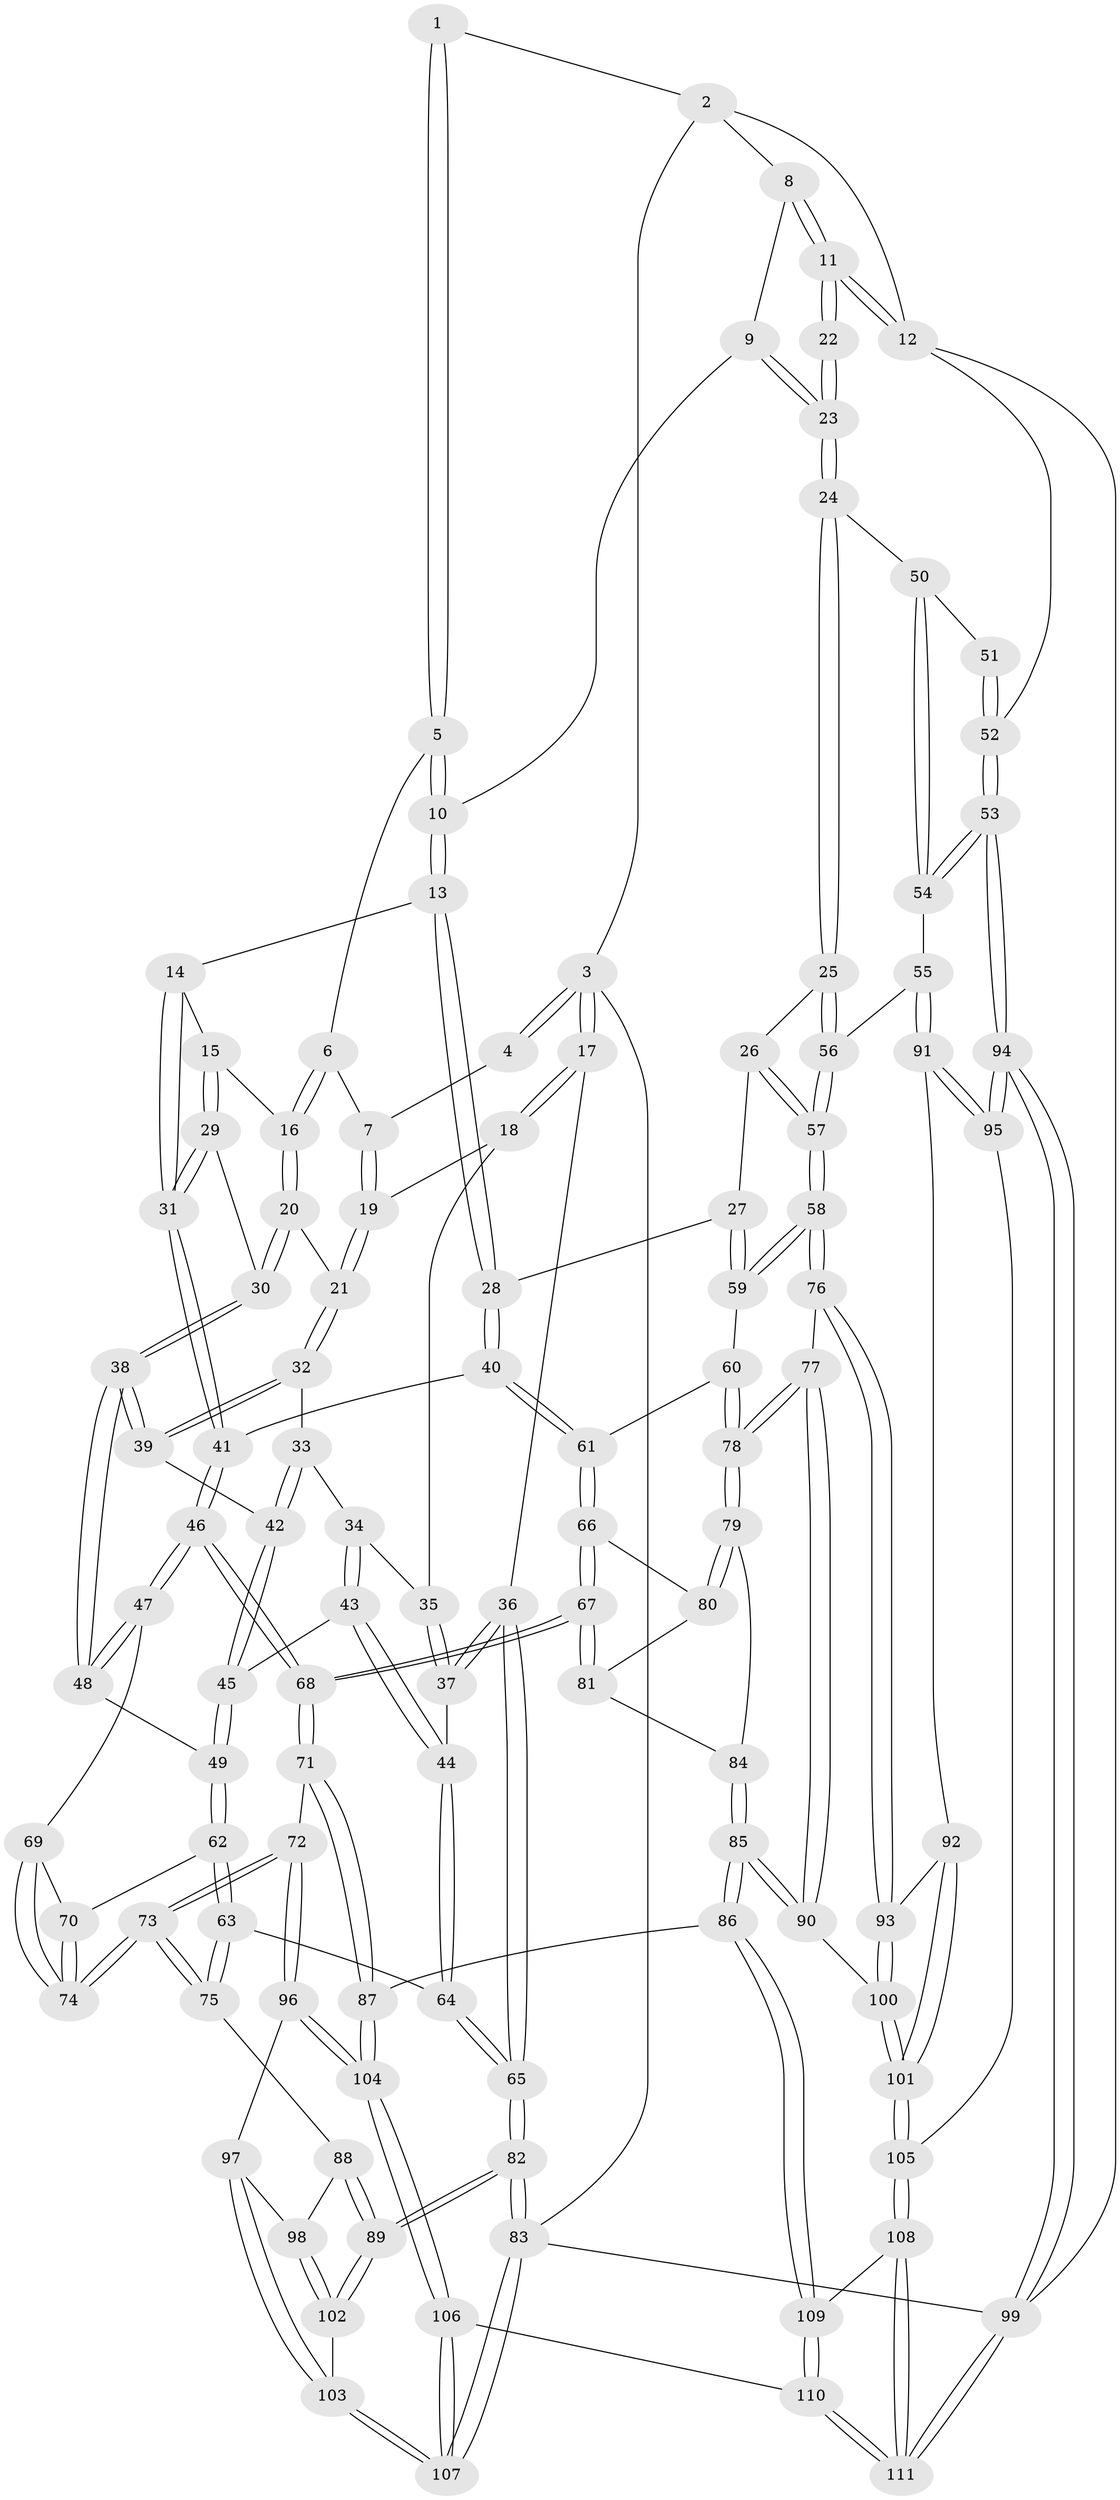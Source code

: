 // coarse degree distribution, {3: 0.5535714285714286, 4: 0.25, 5: 0.05357142857142857, 2: 0.125, 6: 0.017857142857142856}
// Generated by graph-tools (version 1.1) at 2025/54/03/04/25 22:54:22]
// undirected, 111 vertices, 274 edges
graph export_dot {
  node [color=gray90,style=filled];
  1 [pos="+0.49952037734704313+0"];
  2 [pos="+0.831517833766785+0"];
  3 [pos="+0+0"];
  4 [pos="+0.30498300875012835+0"];
  5 [pos="+0.4995596518975874+0"];
  6 [pos="+0.4677082463151737+0.026459266758419094"];
  7 [pos="+0.19443259622595463+0.16445135808072042"];
  8 [pos="+0.8724702770140949+0.08322633583060558"];
  9 [pos="+0.7476064513091578+0.18052107167071274"];
  10 [pos="+0.6676141099154043+0.18122362563995686"];
  11 [pos="+1+0.23420524671819865"];
  12 [pos="+1+0.24815397450408602"];
  13 [pos="+0.6150973250543307+0.3010326256669934"];
  14 [pos="+0.5052741568883363+0.2955114295854377"];
  15 [pos="+0.4501553755067969+0.2728781074656786"];
  16 [pos="+0.4154900618366762+0.2504697721372723"];
  17 [pos="+0+0"];
  18 [pos="+0.14324034245691109+0.19441107563655444"];
  19 [pos="+0.15744928299441732+0.1959317834903693"];
  20 [pos="+0.36796079291778055+0.27760039791786817"];
  21 [pos="+0.2535072805523709+0.28284161067870905"];
  22 [pos="+1+0.24387756836020388"];
  23 [pos="+0.83969285660393+0.3202661310182856"];
  24 [pos="+0.803311598284093+0.43364330050680494"];
  25 [pos="+0.79147547510901+0.4404102693385068"];
  26 [pos="+0.7543584090338894+0.4503548698302837"];
  27 [pos="+0.7204150190560218+0.4521528117482546"];
  28 [pos="+0.6423713707758867+0.4359122005707316"];
  29 [pos="+0.44801632998279217+0.3982785259808268"];
  30 [pos="+0.3964353251910692+0.3948003174364397"];
  31 [pos="+0.4734443524920278+0.4089431678532784"];
  32 [pos="+0.25335278929110155+0.31927839158773086"];
  33 [pos="+0.15566905337092735+0.39080067562200194"];
  34 [pos="+0.12979884181831314+0.394482134694657"];
  35 [pos="+0.10898424854133557+0.32996996605957096"];
  36 [pos="+0+0.42365121750460294"];
  37 [pos="+0+0.443558326485006"];
  38 [pos="+0.3418713291656038+0.4647215333703149"];
  39 [pos="+0.2543654396307826+0.33127100330111303"];
  40 [pos="+0.6102204574341804+0.4623246397329577"];
  41 [pos="+0.5344968305331185+0.47756736187719195"];
  42 [pos="+0.21254504757378806+0.41769282637180966"];
  43 [pos="+0.11989924538696636+0.49063168983232663"];
  44 [pos="+0.10725467090947327+0.4960697610857911"];
  45 [pos="+0.19173147495787954+0.48937109536161116"];
  46 [pos="+0.43471702742804874+0.5628470377601286"];
  47 [pos="+0.36275117329457907+0.518651812566814"];
  48 [pos="+0.3401048389450818+0.49866296058661297"];
  49 [pos="+0.2402926829960678+0.5198627007691419"];
  50 [pos="+0.8418676983740593+0.4464071044599573"];
  51 [pos="+0.9201360774213777+0.41334789219089074"];
  52 [pos="+1+0.5363728573253574"];
  53 [pos="+1+0.5389402773429741"];
  54 [pos="+1+0.5649363120266151"];
  55 [pos="+0.9013903209134029+0.6450873669454112"];
  56 [pos="+0.866543938439617+0.6416457229627565"];
  57 [pos="+0.7940487409557395+0.6610978502236222"];
  58 [pos="+0.7708902487944361+0.6757054664282406"];
  59 [pos="+0.7170043698917314+0.6129434605823252"];
  60 [pos="+0.6433607785294317+0.6079502354375733"];
  61 [pos="+0.6201876461599776+0.5958117804630954"];
  62 [pos="+0.22989235750881418+0.591961308627677"];
  63 [pos="+0.13251865395578777+0.6539035587851504"];
  64 [pos="+0.08528535753858629+0.6250180624042656"];
  65 [pos="+0+0.7263562304156685"];
  66 [pos="+0.6158524887246951+0.6013481764620998"];
  67 [pos="+0.4546206437373492+0.6727777250577908"];
  68 [pos="+0.4459788081062435+0.6750301698887943"];
  69 [pos="+0.308492259722015+0.6014127314627494"];
  70 [pos="+0.23761208753729063+0.6012246802365409"];
  71 [pos="+0.4206729434486723+0.7523467167641006"];
  72 [pos="+0.36946349355383856+0.7554362957650346"];
  73 [pos="+0.3009861457032282+0.7063962770262883"];
  74 [pos="+0.30056623522656956+0.7053749311445456"];
  75 [pos="+0.1572807023953287+0.7051988486780899"];
  76 [pos="+0.7508221830977099+0.7123929895606251"];
  77 [pos="+0.718770820561496+0.7152698715013156"];
  78 [pos="+0.679880731929428+0.6935826518339105"];
  79 [pos="+0.6758791702257638+0.6931477990690527"];
  80 [pos="+0.6140250669322067+0.6424431004727913"];
  81 [pos="+0.6055885370533585+0.6768531369265665"];
  82 [pos="+0+0.7810421577644201"];
  83 [pos="+0+1"];
  84 [pos="+0.6157231180252084+0.6945454593593473"];
  85 [pos="+0.5519661198228322+0.8401694684570744"];
  86 [pos="+0.5387215844168766+0.8454958589798519"];
  87 [pos="+0.49225806601909844+0.8367143524294893"];
  88 [pos="+0.1522696170857973+0.7253271825340966"];
  89 [pos="+0+0.7973089021967876"];
  90 [pos="+0.5605211453889816+0.8385875518720427"];
  91 [pos="+0.9331027480950683+0.8106528202772707"];
  92 [pos="+0.7829959895274194+0.7884594605399599"];
  93 [pos="+0.7762617845296512+0.7781272037288993"];
  94 [pos="+1+1"];
  95 [pos="+0.9851801163808517+0.8637070097991052"];
  96 [pos="+0.27285434167909167+0.8355500564270653"];
  97 [pos="+0.17102114623539075+0.8274534718980707"];
  98 [pos="+0.15572297397726625+0.8054856551176617"];
  99 [pos="+1+1"];
  100 [pos="+0.613714825464516+0.8470241797428029"];
  101 [pos="+0.7540712882869558+0.896837372788816"];
  102 [pos="+0+0.8040419633066086"];
  103 [pos="+0.1270388685615448+0.9189701691872468"];
  104 [pos="+0.2762099889570999+1"];
  105 [pos="+0.7670399935718047+0.9293088435359343"];
  106 [pos="+0.2751150444988045+1"];
  107 [pos="+0.1926634963748844+1"];
  108 [pos="+0.7648685215874055+0.9421694007755921"];
  109 [pos="+0.5844298015548722+0.9321816133635213"];
  110 [pos="+0.6982392641299507+1"];
  111 [pos="+0.7632968343031067+1"];
  1 -- 2;
  1 -- 5;
  1 -- 5;
  2 -- 3;
  2 -- 8;
  2 -- 12;
  3 -- 4;
  3 -- 4;
  3 -- 17;
  3 -- 17;
  3 -- 83;
  4 -- 7;
  5 -- 6;
  5 -- 10;
  5 -- 10;
  6 -- 7;
  6 -- 16;
  6 -- 16;
  7 -- 19;
  7 -- 19;
  8 -- 9;
  8 -- 11;
  8 -- 11;
  9 -- 10;
  9 -- 23;
  9 -- 23;
  10 -- 13;
  10 -- 13;
  11 -- 12;
  11 -- 12;
  11 -- 22;
  11 -- 22;
  12 -- 52;
  12 -- 99;
  13 -- 14;
  13 -- 28;
  13 -- 28;
  14 -- 15;
  14 -- 31;
  14 -- 31;
  15 -- 16;
  15 -- 29;
  15 -- 29;
  16 -- 20;
  16 -- 20;
  17 -- 18;
  17 -- 18;
  17 -- 36;
  18 -- 19;
  18 -- 35;
  19 -- 21;
  19 -- 21;
  20 -- 21;
  20 -- 30;
  20 -- 30;
  21 -- 32;
  21 -- 32;
  22 -- 23;
  22 -- 23;
  23 -- 24;
  23 -- 24;
  24 -- 25;
  24 -- 25;
  24 -- 50;
  25 -- 26;
  25 -- 56;
  25 -- 56;
  26 -- 27;
  26 -- 57;
  26 -- 57;
  27 -- 28;
  27 -- 59;
  27 -- 59;
  28 -- 40;
  28 -- 40;
  29 -- 30;
  29 -- 31;
  29 -- 31;
  30 -- 38;
  30 -- 38;
  31 -- 41;
  31 -- 41;
  32 -- 33;
  32 -- 39;
  32 -- 39;
  33 -- 34;
  33 -- 42;
  33 -- 42;
  34 -- 35;
  34 -- 43;
  34 -- 43;
  35 -- 37;
  35 -- 37;
  36 -- 37;
  36 -- 37;
  36 -- 65;
  36 -- 65;
  37 -- 44;
  38 -- 39;
  38 -- 39;
  38 -- 48;
  38 -- 48;
  39 -- 42;
  40 -- 41;
  40 -- 61;
  40 -- 61;
  41 -- 46;
  41 -- 46;
  42 -- 45;
  42 -- 45;
  43 -- 44;
  43 -- 44;
  43 -- 45;
  44 -- 64;
  44 -- 64;
  45 -- 49;
  45 -- 49;
  46 -- 47;
  46 -- 47;
  46 -- 68;
  46 -- 68;
  47 -- 48;
  47 -- 48;
  47 -- 69;
  48 -- 49;
  49 -- 62;
  49 -- 62;
  50 -- 51;
  50 -- 54;
  50 -- 54;
  51 -- 52;
  51 -- 52;
  52 -- 53;
  52 -- 53;
  53 -- 54;
  53 -- 54;
  53 -- 94;
  53 -- 94;
  54 -- 55;
  55 -- 56;
  55 -- 91;
  55 -- 91;
  56 -- 57;
  56 -- 57;
  57 -- 58;
  57 -- 58;
  58 -- 59;
  58 -- 59;
  58 -- 76;
  58 -- 76;
  59 -- 60;
  60 -- 61;
  60 -- 78;
  60 -- 78;
  61 -- 66;
  61 -- 66;
  62 -- 63;
  62 -- 63;
  62 -- 70;
  63 -- 64;
  63 -- 75;
  63 -- 75;
  64 -- 65;
  64 -- 65;
  65 -- 82;
  65 -- 82;
  66 -- 67;
  66 -- 67;
  66 -- 80;
  67 -- 68;
  67 -- 68;
  67 -- 81;
  67 -- 81;
  68 -- 71;
  68 -- 71;
  69 -- 70;
  69 -- 74;
  69 -- 74;
  70 -- 74;
  70 -- 74;
  71 -- 72;
  71 -- 87;
  71 -- 87;
  72 -- 73;
  72 -- 73;
  72 -- 96;
  72 -- 96;
  73 -- 74;
  73 -- 74;
  73 -- 75;
  73 -- 75;
  75 -- 88;
  76 -- 77;
  76 -- 93;
  76 -- 93;
  77 -- 78;
  77 -- 78;
  77 -- 90;
  77 -- 90;
  78 -- 79;
  78 -- 79;
  79 -- 80;
  79 -- 80;
  79 -- 84;
  80 -- 81;
  81 -- 84;
  82 -- 83;
  82 -- 83;
  82 -- 89;
  82 -- 89;
  83 -- 107;
  83 -- 107;
  83 -- 99;
  84 -- 85;
  84 -- 85;
  85 -- 86;
  85 -- 86;
  85 -- 90;
  85 -- 90;
  86 -- 87;
  86 -- 109;
  86 -- 109;
  87 -- 104;
  87 -- 104;
  88 -- 89;
  88 -- 89;
  88 -- 98;
  89 -- 102;
  89 -- 102;
  90 -- 100;
  91 -- 92;
  91 -- 95;
  91 -- 95;
  92 -- 93;
  92 -- 101;
  92 -- 101;
  93 -- 100;
  93 -- 100;
  94 -- 95;
  94 -- 95;
  94 -- 99;
  94 -- 99;
  95 -- 105;
  96 -- 97;
  96 -- 104;
  96 -- 104;
  97 -- 98;
  97 -- 103;
  97 -- 103;
  98 -- 102;
  98 -- 102;
  99 -- 111;
  99 -- 111;
  100 -- 101;
  100 -- 101;
  101 -- 105;
  101 -- 105;
  102 -- 103;
  103 -- 107;
  103 -- 107;
  104 -- 106;
  104 -- 106;
  105 -- 108;
  105 -- 108;
  106 -- 107;
  106 -- 107;
  106 -- 110;
  108 -- 109;
  108 -- 111;
  108 -- 111;
  109 -- 110;
  109 -- 110;
  110 -- 111;
  110 -- 111;
}
